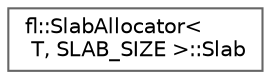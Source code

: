 digraph "Graphical Class Hierarchy"
{
 // INTERACTIVE_SVG=YES
 // LATEX_PDF_SIZE
  bgcolor="transparent";
  edge [fontname=Helvetica,fontsize=10,labelfontname=Helvetica,labelfontsize=10];
  node [fontname=Helvetica,fontsize=10,shape=box,height=0.2,width=0.4];
  rankdir="LR";
  Node0 [id="Node000000",label="fl::SlabAllocator\<\l T, SLAB_SIZE \>::Slab",height=0.2,width=0.4,color="grey40", fillcolor="white", style="filled",URL="$d9/d08/structfl_1_1_slab_allocator_1_1_slab.html",tooltip=" "];
}
